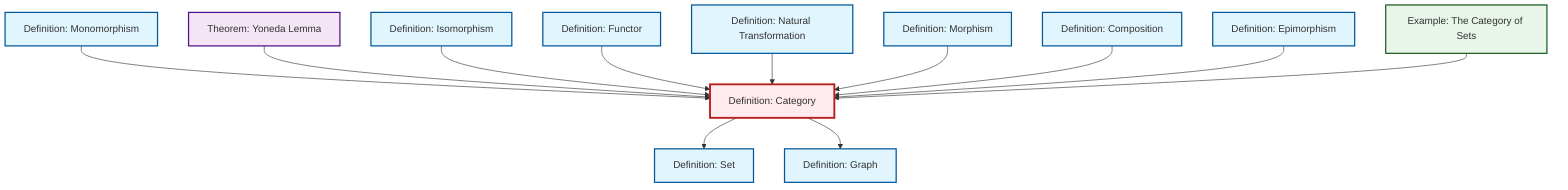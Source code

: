 graph TD
    classDef definition fill:#e1f5fe,stroke:#01579b,stroke-width:2px
    classDef theorem fill:#f3e5f5,stroke:#4a148c,stroke-width:2px
    classDef axiom fill:#fff3e0,stroke:#e65100,stroke-width:2px
    classDef example fill:#e8f5e9,stroke:#1b5e20,stroke-width:2px
    classDef current fill:#ffebee,stroke:#b71c1c,stroke-width:3px
    ex-set-category["Example: The Category of Sets"]:::example
    def-natural-transformation["Definition: Natural Transformation"]:::definition
    def-isomorphism["Definition: Isomorphism"]:::definition
    def-epimorphism["Definition: Epimorphism"]:::definition
    def-composition["Definition: Composition"]:::definition
    def-category["Definition: Category"]:::definition
    def-morphism["Definition: Morphism"]:::definition
    def-monomorphism["Definition: Monomorphism"]:::definition
    def-functor["Definition: Functor"]:::definition
    def-set["Definition: Set"]:::definition
    thm-yoneda["Theorem: Yoneda Lemma"]:::theorem
    def-graph["Definition: Graph"]:::definition
    def-monomorphism --> def-category
    thm-yoneda --> def-category
    def-category --> def-set
    def-isomorphism --> def-category
    def-functor --> def-category
    def-natural-transformation --> def-category
    def-morphism --> def-category
    def-composition --> def-category
    def-epimorphism --> def-category
    def-category --> def-graph
    ex-set-category --> def-category
    class def-category current